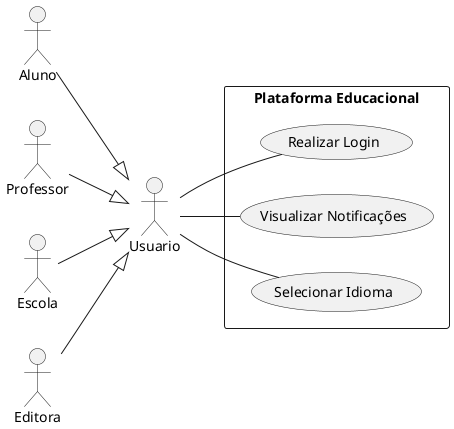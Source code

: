 @startuml
left to right direction

:Usuario: as usuario
:Aluno: as aluno
:Professor: as professor
:Escola: as escola
:Editora: as editora

rectangle "Plataforma Educacional" {
    (Realizar Login) as realizar_login
    (Visualizar Notificações) as visualizar_notificacoes
    (Selecionar Idioma) as selecionar_idioma
}

usuario -- realizar_login
usuario -- visualizar_notificacoes
usuario -- selecionar_idioma

aluno --|> usuario
professor --|> usuario
escola --|> usuario
editora --|> usuario





@enduml